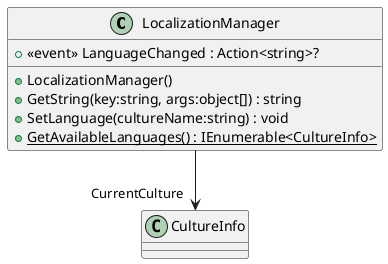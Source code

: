 @startuml
class LocalizationManager {
    +  <<event>> LanguageChanged : Action<string>? 
    + LocalizationManager()
    + GetString(key:string, args:object[]) : string
    + SetLanguage(cultureName:string) : void
    + {static} GetAvailableLanguages() : IEnumerable<CultureInfo>
}
LocalizationManager --> "CurrentCulture" CultureInfo
@enduml
